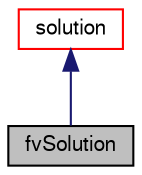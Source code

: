 digraph "fvSolution"
{
  bgcolor="transparent";
  edge [fontname="FreeSans",fontsize="10",labelfontname="FreeSans",labelfontsize="10"];
  node [fontname="FreeSans",fontsize="10",shape=record];
  Node41 [label="fvSolution",height=0.2,width=0.4,color="black", fillcolor="grey75", style="filled", fontcolor="black"];
  Node42 -> Node41 [dir="back",color="midnightblue",fontsize="10",style="solid",fontname="FreeSans"];
  Node42 [label="solution",height=0.2,width=0.4,color="red",URL="$a27078.html",tooltip="Selector class for relaxation factors, solver type and solution. "];
}
